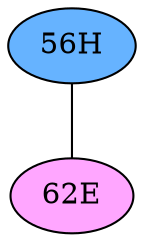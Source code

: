// The Round Table
graph {
	"56H" [fillcolor="#66B3FF" style=radial]
	"62E" [fillcolor="#FFA6FF" style=radial]
	"56H" -- "62E" [penwidth=1]
}
